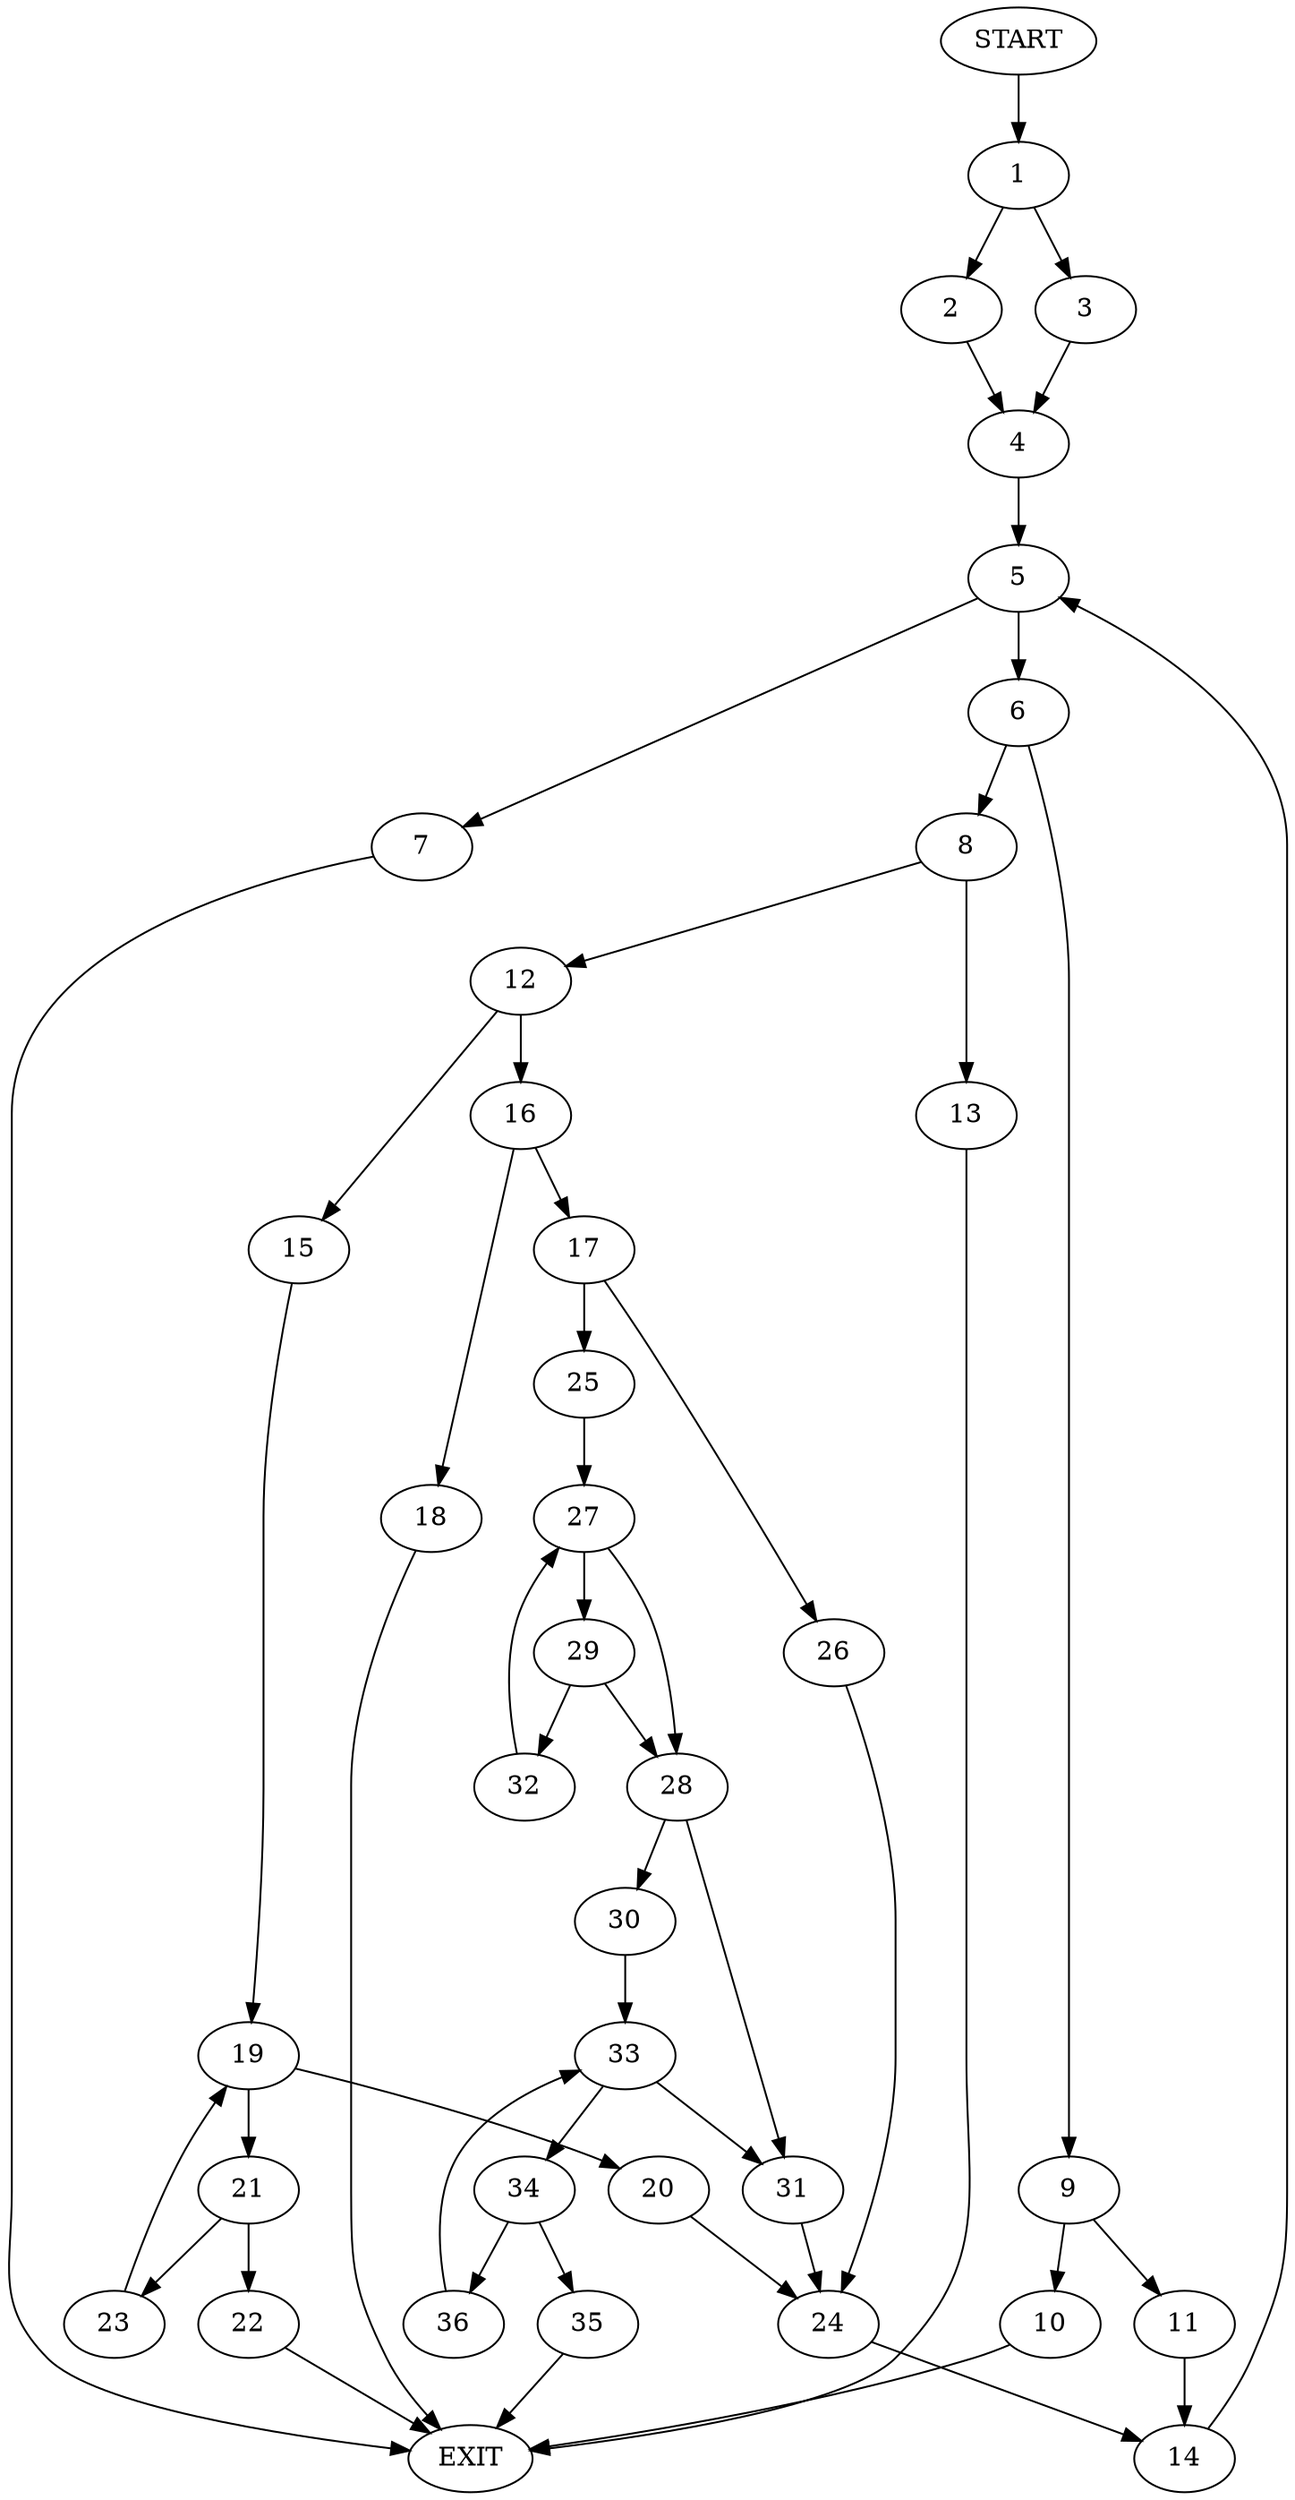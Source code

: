 digraph {
0 [label="START"]
37 [label="EXIT"]
0 -> 1
1 -> 2
1 -> 3
3 -> 4
2 -> 4
4 -> 5
5 -> 6
5 -> 7
7 -> 37
6 -> 8
6 -> 9
9 -> 10
9 -> 11
8 -> 12
8 -> 13
10 -> 37
11 -> 14
14 -> 5
13 -> 37
12 -> 15
12 -> 16
16 -> 17
16 -> 18
15 -> 19
19 -> 20
19 -> 21
21 -> 22
21 -> 23
20 -> 24
22 -> 37
23 -> 19
24 -> 14
18 -> 37
17 -> 25
17 -> 26
25 -> 27
26 -> 24
27 -> 28
27 -> 29
28 -> 30
28 -> 31
29 -> 28
29 -> 32
32 -> 27
31 -> 24
30 -> 33
33 -> 34
33 -> 31
34 -> 35
34 -> 36
36 -> 33
35 -> 37
}
